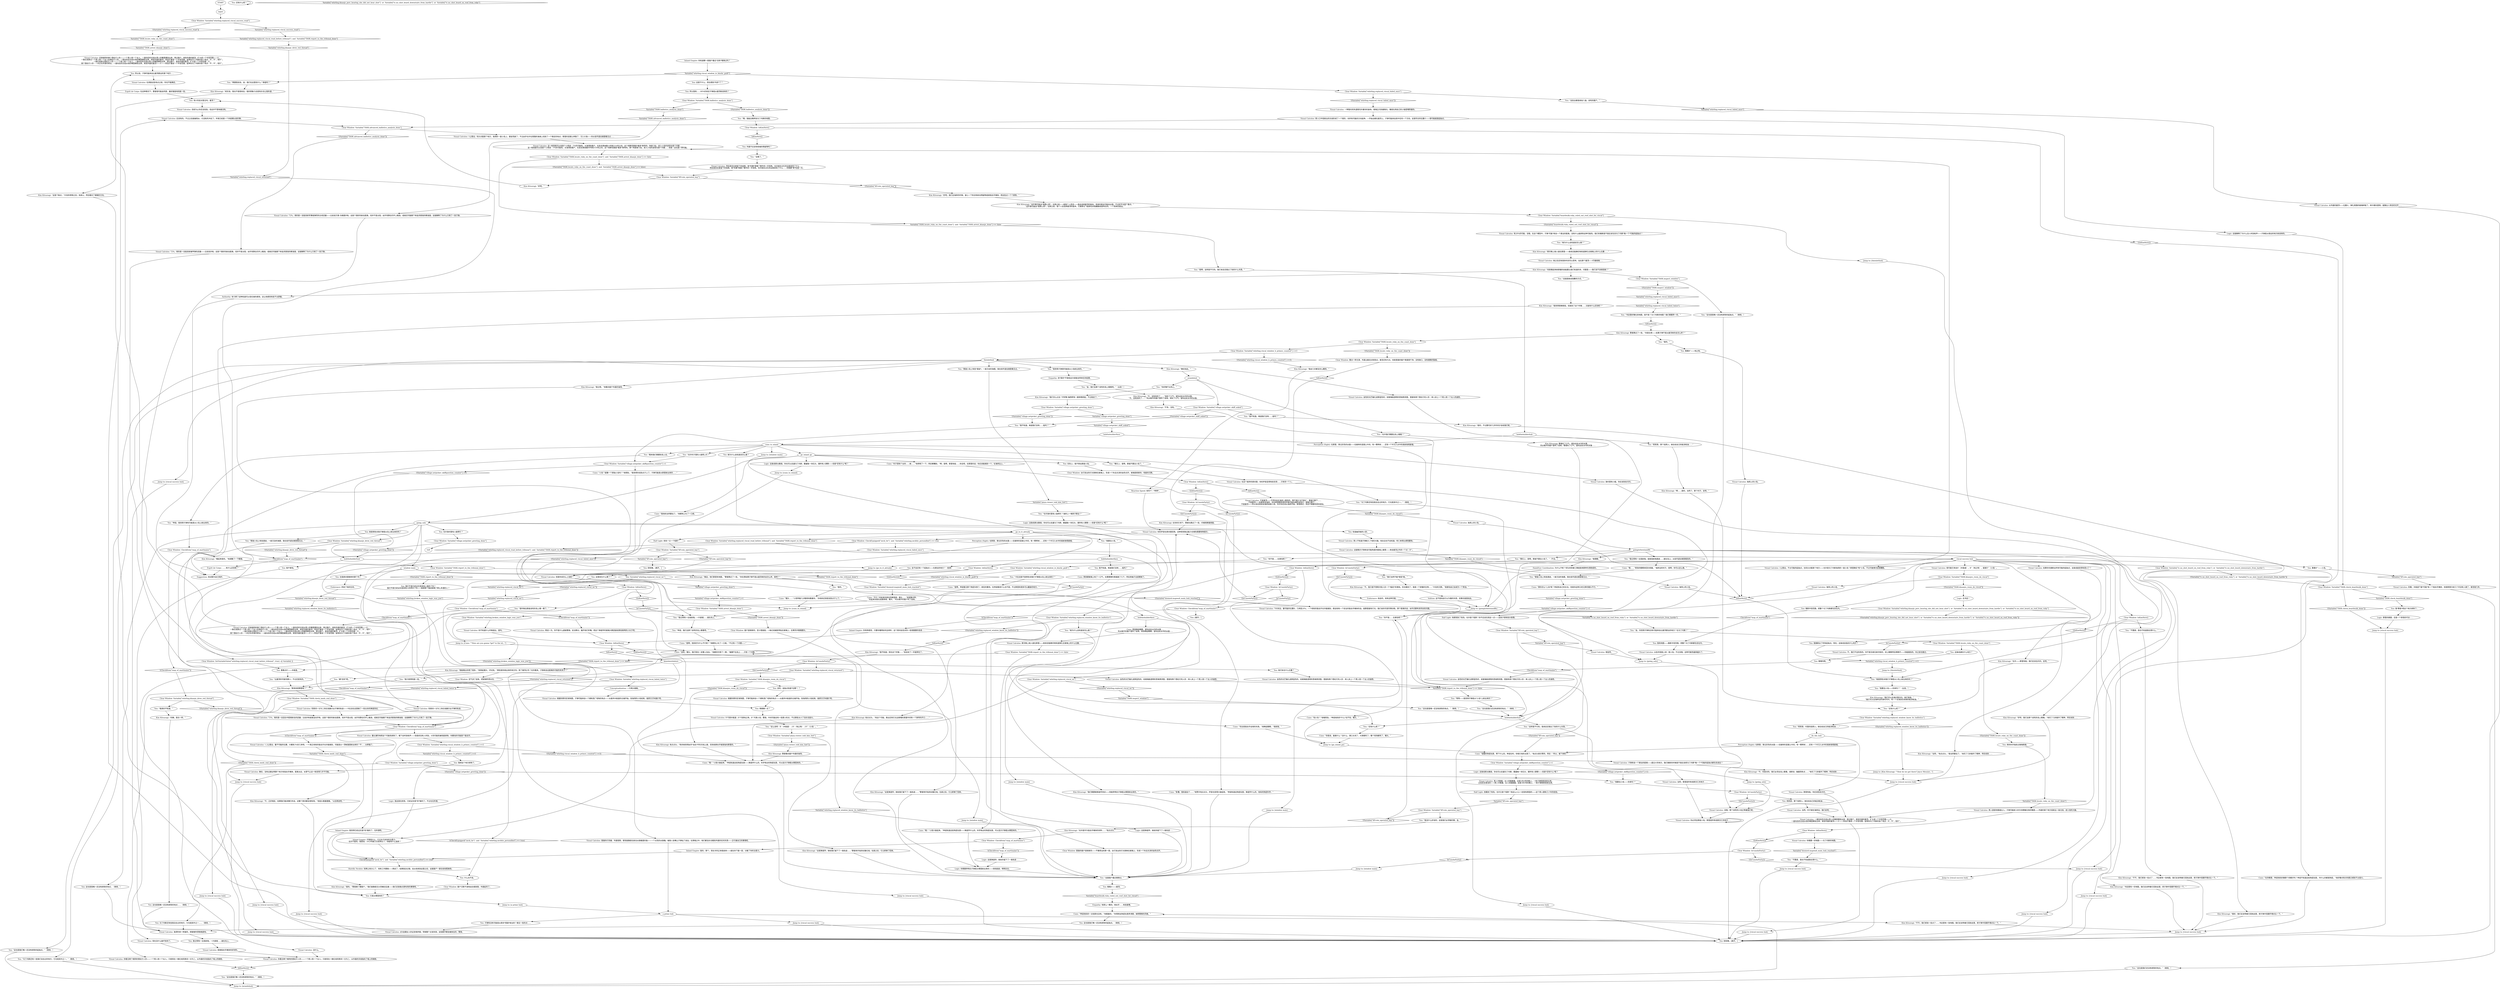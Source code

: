 # WHIRLING F3 / CLEAR WINDOW VISCAL DIFFICULT
# This window has been recently replaced. High perception to notice. This dialogue gets a viscal and becomes trivial once someone admits Assassination
# ==================================================
digraph G {
	  0 [label="START"];
	  1 [label="input"];
	  2 [label="Clear Window: IsCunoInParty()"];
	  3 [label="IsCunoInParty()", shape=diamond];
	  4 [label="!(IsCunoInParty())", shape=diamond];
	  5 [label="Cuno: “卧槽，我知道这个……”他赞许地点点头，声音也变得兴奋起来。“坤诺知道这狗屁玩意。弹道学什么的，他妈的狗屁科学。”"];
	  6 [label="Kim Kitsuragi: “的确。我也一样。”"];
	  7 [label="Visual Calculus: 海湾吹来一阵强风，把窗格吹得咯咯直响。"];
	  8 [label="Visual Calculus: 一种隐约的失望感充斥着你的身体。玻璃正闪烁着微光，像是在用自己的小秘密嘲笑着你。"];
	  9 [label="Kim Kitsuragi: “不。正好相反，如果我们能读懂它的话，这整个房间都会很有用。”他低头看着楼梯。“以后再说吧。”"];
	  10 [label="Clear Window: 窗户沉默不语地站在框架里。外面起风了。"];
	  11 [label="Visual Calculus: 72%。用的是一支能发射军事级弹药的古老武器——比如说贝莱-马格雷步枪。这是个很好的射击距离，但并不是太短。凶手背靠在栏杆上瞄准，或者还可能跪下来追求更高的精准度。这就解释了为什么只用了一发子弹。"];
	  12 [label="Kim Kitsuragi: 警督靠近了一些。“你是在想——如果子弹不是从屋顶来的会怎么样？”"];
	  13 [label="Visual Calculus: B’代表木板道；B''代表地之角，B'''代表小岛，警探。中间可能会有一些更小的点，不过那些太小了没办法放大。"];
	  14 [label="Jump to: [viscal success hub]"];
	  15 [label="You: “都*还好*吧。”"];
	  16 [label="Visual Calculus: 目前为止你还没找到。但这并不意味着没有。"];
	  17 [label="You: 我*算是*把这个地方排除了。"];
	  18 [label="You: “也许我们需要去岛上看看？”"];
	  19 [label="Jump to: [goingtotheislandffs]"];
	  20 [label="Visual Calculus: 是做狙击手掩体的好材料。"];
	  21 [label="bobthebuilderhub"];
	  22 [label="You: “我觉得子弹很可能是从小岛射出来的。”"];
	  23 [label="Visual Calculus: 她之后还有很多时间可以思考。站在那个屋顶——盯着玻璃……"];
	  24 [label="Clear Window: 像冰一样光滑。外面沾着泥点和雨点。甚至还有污点。但是里面的窗户表面很干净。没有缺口，没有细微的裂痕。"];
	  25 [label="Logic: 我这是在挖苦。已经证实是*你*做的了。不过也无所谓。"];
	  26 [label="Jump to: [window main]"];
	  27 [label="Kim Kitsuragi: “这是个缺点，”片刻的停顿之后，他承认，然后看向了楼梯的方向。"];
	  28 [label="You: 看看B'''——小岛。"];
	  29 [label="Visual Calculus: 这一枪简直可以说是个小奇迹：5%的可能性。从海湾到窗户，在圣吉莱纳路10号和33A号之间，这个视野范围是*极其*狭窄的。角度刁钻，进入小岛的途径也是个问题……\n这一枪简直可以说是个小奇迹：5%的可能性。从海湾到窗户，在圣吉莱纳路8B号和33A号之间，这个视野范围是*极其*狭窄的。那个角度很刁钻，进入小岛的途径也是个问题……但是！这也是一种可能。"];
	  30 [label="Visual Calculus: 子弹来自一个更远的距离——超过A'的地方。我们推断的时候是不是应该把马丁内斯*每一个*可能的起始点都包含进去？"];
	  31 [label="Kim Kitsuragi: “但是看起来她掌握的技能要比我们知道的多。问题是——我们该不该相信她？”"];
	  32 [label="You: “事实上，是啊。那就不要去小岛了。”（不去。）"];
	  33 [label="Kim Kitsuragi: “是的，不过要花好几天时间才会给我们呢。”"];
	  34 [label="Kim Kitsuragi: “我觉得很难相信。但是到了这个时候……又能有什么区别呢？”"];
	  35 [label="You: “我记得有一台高射炮。或者高射炮遗迹……就在岛上。从投币望远镜里看到的。”"];
	  36 [label="You: “是的。”"];
	  37 [label="bobthebuilderfixes"];
	  38 [label="You: 她是想告诉我子弹是从岛上射出来的吗？"];
	  39 [label="Jump to: [viscal success hub]"];
	  40 [label="Visual Calculus: 你看见两个相同的霓虹灯人形——一个男人和一个女人。只是现在一根红线将房间一分为二，从外面的天线指向了墙上的碗柜。"];
	  41 [label="Horrific Necktie: 别再让他分心了，他有工作要做——再说了，如果我没记错，自从他来到这里之后，这面窗户一直在给他惹麻烦。"];
	  42 [label="Kim Kitsuragi: “老实说，我也不是很肯定。我的想象力总是有办法让我失望。”"];
	  43 [label="You: “是的。”"];
	  44 [label="Jump to: [viscal success hub]"];
	  45 [label="You: 再精确一点？"];
	  46 [label="Visual Calculus: 确实。没有证据证明那个地方有狙击手掩体。距离太远，水蒸气让这一枪变得几乎不可能。"];
	  47 [label="Clear Window: Variable[\"whirling.viscal_window_b_primes_counted\"] >=3"];
	  48 [label="Variable[\"whirling.viscal_window_b_primes_counted\"] >=3", shape=diamond];
	  49 [label="!(Variable[\"whirling.viscal_window_b_primes_counted\"] >=3)", shape=diamond];
	  50 [label="You: “你好像不太热心。”"];
	  51 [label="Kim Kitsuragi: 警督叹了口气，望向远处冰冷的水面……\n风从敞开的窗户里吹了进来。警督叹了口气，望向远处冰冷的水面……"];
	  52 [label="You: “这就是她说抱歉的方式。”"];
	  53 [label="You: 我推断出了所有起始点。现在，这条线会指向什么地方？"];
	  54 [label="Jump to: [cuno_to_island]"];
	  55 [label="You: “事实上，是啊。那就不要去小岛了。”"];
	  56 [label="Cuno: “怕小岛？”他嗤笑到。“坤诺他妈的*什么*也不怕，猪头。”"];
	  57 [label="Clear Window: IsCunoInParty()"];
	  58 [label="IsCunoInParty()", shape=diamond];
	  59 [label="!(IsCunoInParty())", shape=diamond];
	  60 [label="Visual Calculus: 海湾上的小岛。"];
	  61 [label="Clear Window: CheckItem(\"map_of_martinaise\")"];
	  62 [label="CheckItem(\"map_of_martinaise\")", shape=diamond];
	  63 [label="!(CheckItem(\"map_of_martinaise\"))", shape=diamond];
	  64 [label="Visual Calculus: 金色的光芒融化进那蓝色的、如玻璃般透明的思维黑洞里。里面有两个霓虹灯的人形：单人床上一个男人和一个女人的身影。"];
	  65 [label="You: 这是干什么，现在感到*内疚*了？"];
	  66 [label="You: 子弹有没有可能是从房间*里面*射出的？更近一些的点……"];
	  67 [label="Visual Calculus: 点X会跟女人的证言相矛盾，导致整个主张失效。这些数字都会被抹去的，警探。"];
	  68 [label="Clear Window: IsKimHere()"];
	  69 [label="IsKimHere()", shape=diamond];
	  70 [label="!(IsKimHere())", shape=diamond];
	  71 [label="You: “我只是想彻底一些。”"];
	  72 [label="Kim Kitsuragi: “这件事可能会*很费心思*。在那之前——就我个人而言——我会选择屋顶的版本。简单的假设可能会出错，不过好歹也是个基点。”\n“这件事可能会*很费心思*。在那之前，我个人会选择屋顶的版本。它跟穿过飞旋旅社的隐藏路线是吻合的。一个简单的假设。”"];
	  73 [label="Clear Window: 窗户是崭新的，至少里面是。一条红线被胶带贴在玻璃上，在寒风中微微颤抖。"];
	  74 [label="Visual Calculus: 将房间一分为二的红线展示出子弹的轨迹。"];
	  75 [label="Clear Window: Variable[\"TASK.check_boardwalk_done\"]"];
	  76 [label="Variable[\"TASK.check_boardwalk_done\"]", shape=diamond];
	  77 [label="!(Variable[\"TASK.check_boardwalk_done\"])", shape=diamond];
	  78 [label="Jump to: [viscal success hub]"];
	  79 [label="Kim Kitsuragi: “那天晚上她人就在那里——她肯定能确切地知道弹孔在玻璃上的什么位置……”"];
	  80 [label="Kim Kitsuragi: 警督看向窗户外面的海湾。"];
	  81 [label="Clear Window: Variable[\"village.netpicker_greeting_done\"]"];
	  82 [label="Variable[\"village.netpicker_greeting_done\"]", shape=diamond];
	  83 [label="!(Variable[\"village.netpicker_greeting_done\"])", shape=diamond];
	  84 [label="Kim Kitsuragi: “啊……是的，当然了。那个村子。走吧。”"];
	  85 [label="Clear Window: IsCunoInParty()"];
	  86 [label="IsCunoInParty()", shape=diamond];
	  87 [label="!(IsCunoInParty())", shape=diamond];
	  88 [label="Kim Kitsuragi: “不不。我们抓到一些点了……书店里有一张地图。我们应该带着它回到这里，把子弹半径跟环境对比一下。”"];
	  89 [label="Clear Window: Variable[\"XP.coin_operated_bay\"]"];
	  90 [label="Variable[\"XP.coin_operated_bay\"]", shape=diamond];
	  91 [label="!(Variable[\"XP.coin_operated_bay\"])", shape=diamond];
	  92 [label="Cuno: “你是说，能做什么？没什么。港口关闭了，大家都死了。整个现场都死了，猪头。”"];
	  93 [label="Cuno: “是啊，他妈的为什么不行呢？”他朝地上吐了一口痰。“不过有一个问题——”"];
	  94 [label="Jump to: [going_solo]"];
	  95 [label="You: “我要去小岛。”"];
	  96 [label="Clear Window: Variable[\"XP.coin_operated_bay\"]"];
	  97 [label="Variable[\"XP.coin_operated_bay\"]", shape=diamond];
	  98 [label="!(Variable[\"XP.coin_operated_bay\"])", shape=diamond];
	  99 [label="Clear Window: IsKimHere()"];
	  100 [label="IsKimHere()", shape=diamond];
	  101 [label="!(IsKimHere())", shape=diamond];
	  102 [label="Visual Calculus: 海湾上的小岛。"];
	  103 [label="Volition: 这不是他会引以为傲的东西，但事实就是如此。"];
	  104 [label="kimisherefailure"];
	  105 [label="Clear Window: IsKimHere()"];
	  106 [label="IsKimHere()", shape=diamond];
	  107 [label="!(IsKimHere())", shape=diamond];
	  108 [label="Clear Window: Variable[\"whirling.replaced_viscal_success_read\"]"];
	  109 [label="Variable[\"whirling.replaced_viscal_success_read\"]", shape=diamond];
	  110 [label="!(Variable[\"whirling.replaced_viscal_success_read\"])", shape=diamond];
	  111 [label="You: 推断半径范围，把整个马丁内斯都包含在内。"];
	  112 [label="Visual Calculus: 男人不知道子弹射入了他的大脑。他永远也不会知道。死亡来得比感悟要快。"];
	  113 [label="Visual Calculus: 72%。用的是一支能发射被甲弹的武器——比如说步枪。这是个很好的射击距离，但并不是太短。凶手背靠在栏杆上瞄准，或者还可能跪下来追求更高的精准度。这就解释了为什么只用了一发子弹。"];
	  114 [label="Clear Window: Variable[\"TASK.ballistics_analysis_done\"]"];
	  115 [label="Variable[\"TASK.ballistics_analysis_done\"]", shape=diamond];
	  116 [label="!(Variable[\"TASK.ballistics_analysis_done\"])", shape=diamond];
	  117 [label="a prime hub"];
	  118 [label="You: “这也是我们唯一还没有排除的起始点。”（继续。）"];
	  119 [label="Clear Window: Variable[\"TASK.locate_ruby_on_the_coast_done\"]  and  Variable[\"TASK.arrest_klaasje_done\"] == false"];
	  120 [label="Variable[\"TASK.locate_ruby_on_the_coast_done\"]  and  Variable[\"TASK.arrest_klaasje_done\"] == false", shape=diamond];
	  121 [label="!(Variable[\"TASK.locate_ruby_on_the_coast_done\"]  and  Variable[\"TASK.arrest_klaasje_done\"] == false)", shape=diamond];
	  122 [label="You: “马丁内斯还有一些我们没去过的地方，它也是其中之一。”（继续。）"];
	  123 [label="Jump to: [go_island_go]"];
	  124 [label="Visual Calculus: 现在没什么能吓到你了。"];
	  125 [label="Visual Calculus: 当然。村子就在海岸边。我们走吧。"];
	  126 [label="Clear Window: Variable[\"TASK.report_to_the_tribunal_done\"]"];
	  127 [label="Variable[\"TASK.report_to_the_tribunal_done\"]", shape=diamond];
	  128 [label="!(Variable[\"TASK.report_to_the_tribunal_done\"])", shape=diamond];
	  129 [label="Esprit de Corps: 在这种情况下，警督很可能会同意，最好搜查地彻底一些。"];
	  130 [label="You: 看看四周。"];
	  131 [label="You: “坤诺。我觉得子弹有可能是从小岛上射出来的。”"];
	  132 [label="Inland Empire: 你知道哪一扇窗户最近*没有*替换过吗？"];
	  133 [label="You: 我们不是已经证实是其他人做的了吗？\n我们不是已经证实是其他人的责任了吗——就是那个强迫我喝了那么多酒的人？"];
	  134 [label="Clear Window: Variable[\"whirling.replaced_viscal_failed_once\"]"];
	  135 [label="Variable[\"whirling.replaced_viscal_failed_once\"]", shape=diamond];
	  136 [label="!(Variable[\"whirling.replaced_viscal_failed_once\"])", shape=diamond];
	  137 [label="You: “这些全都是胡说八道。该死的窗户。”"];
	  138 [label="Kim Kitsuragi: “我能看出你想了很多，”他扬起眉头，评论到。“那些是你挑出来的地方吗，除了屋顶之外？在你看来，子弹来自远距离的可能性有多少？”"];
	  139 [label="Clear Window: Variable[\"plaza.viewer_told_kim_fort\"]"];
	  140 [label="Variable[\"plaza.viewer_told_kim_fort\"]", shape=diamond];
	  141 [label="!(Variable[\"plaza.viewer_told_kim_fort\"])", shape=diamond];
	  142 [label="Kim Kitsuragi: “这是弹道学。她给我们留下了一条轨迹……”警督用手指测试着红线。拉紧之后，它立即弹了回来。"];
	  143 [label="Kim Kitsuragi: “我不知道。现在这个时候……”他话说了一半就停住了。"];
	  144 [label="Kim Kitsuragi: “不。我只是不想再次陷入另一个*尴尬*的境地。你也看到了，我是一个骄傲的生物……”片刻的沉默。“我害怕自己会成为一个笑话。”"];
	  145 [label="Clear Window: Variable[\"whirling.viscal_window_ie_blackc_guilt\"]"];
	  146 [label="Variable[\"whirling.viscal_window_ie_blackc_guilt\"]", shape=diamond];
	  147 [label="!(Variable[\"whirling.viscal_window_ie_blackc_guilt\"])", shape=diamond];
	  148 [label="You: “卡拉洁是不是想告诉我们子弹是从岛上射出来的？”"];
	  149 [label="You: 她为什么会知道该怎么做？"];
	  150 [label="You: 这也是我唯一还没有排除的地点。（继续。）"];
	  151 [label="Jump to: [viscal success hub]"];
	  152 [label="You: 所以说，子弹可能来自比屋顶更远的某个地方……"];
	  153 [label="Visual Calculus: 很可能它来自B’（木板道），B''（地之角），或者B'''（小岛）。"];
	  154 [label="Visual Calculus: 在调查这些地点之前，你也不能确定。"];
	  155 [label="Clear Window: Variable[\"TASK.klaasjes_room_do_viscal\"]"];
	  156 [label="Variable[\"TASK.klaasjes_room_do_viscal\"]", shape=diamond];
	  157 [label="!(Variable[\"TASK.klaasjes_room_do_viscal\"])", shape=diamond];
	  158 [label="Visual Calculus: 海湾上的小岛。"];
	  159 [label="Logic: 在书店！"];
	  160 [label="Clear Window: CheckEquipped(\"neck_tie\")  and  Variable[\"whirling.necktie_personified\"] == true"];
	  161 [label="CheckEquipped(\"neck_tie\")  and  Variable[\"whirling.necktie_personified\"] == true", shape=diamond];
	  162 [label="!(CheckEquipped(\"neck_tie\")  and  Variable[\"whirling.necktie_personified\"] == true)", shape=diamond];
	  163 [label="Clear Window: Variable[\"whirling.replaced_viscal_failed_once\"]"];
	  164 [label="Variable[\"whirling.replaced_viscal_failed_once\"]", shape=diamond];
	  165 [label="!(Variable[\"whirling.replaced_viscal_failed_once\"])", shape=diamond];
	  166 [label="viscal success hub"];
	  167 [label="You: 眨眨眼。[离开。]"];
	  168 [label="Jump to: [viscal success hub]"];
	  169 [label="Visual Calculus: 这就暗示子弹来自可能角度的极端上象限——来自屋顶之外的一个点：B'''。"];
	  170 [label="Jump to: [theislethub]"];
	  171 [label="Suggestion: 他试图为自己辩护。"];
	  172 [label="goingtotheislandffs"];
	  173 [label="You: “你不是……在害怕吧？”"];
	  174 [label="You: 实际上，我不想去那座小岛。"];
	  175 [label="Half Light: 危险？又一个陷阱？"];
	  176 [label="Visual Calculus: 男人半跪着，女人仰面躺着。这是3月4号的晚上，一枚子弹刚刚发射出来。\n正如目击者说的——男人半跪着，女人仰面躺着。这是3月4号的晚上，一枚子弹刚刚发射出来。"];
	  177 [label="Visual Calculus: 金色的光芒融化进那蓝色的、如玻璃般透明的思维黑洞里。里面有两个霓虹灯的人形：单人床上一个男人和一个女人的身影。"];
	  178 [label="Clear Window: Variable[\"whirling.klaasje_drew_red_thread\"]"];
	  179 [label="Variable[\"whirling.klaasje_drew_red_thread\"]", shape=diamond];
	  180 [label="!(Variable[\"whirling.klaasje_drew_red_thread\"])", shape=diamond];
	  181 [label="You: “我真的不知道。”"];
	  182 [label="Authority: 他习惯了这种知道可以信任谁的感觉。这让他感觉有些不太舒服。"];
	  183 [label="You: 这也是我唯一还没有排除的地点……（继续。）"];
	  184 [label="You: 检查幽灵般的人影。"];
	  185 [label="Kim Kitsuragi: “书店里有一份地图。我们应该带着它回到这里，把子弹半径跟环境对比一下。”"];
	  186 [label="You: 看看B''——地之角。"];
	  187 [label="Jump to: [viscal success hub]"];
	  188 [label="You: 有A'的反对意见吗，屋顶？"];
	  189 [label="Jump to: [viscal success hub]"];
	  190 [label="You: 我把这个地方排除了。"];
	  191 [label="Jump to: [viscal success hub]"];
	  192 [label="You: “还有什么呢？”"];
	  193 [label="You: “你不是……在害怕吧？”"];
	  194 [label="Kim Kitsuragi: “我理解。”"];
	  195 [label="Kim Kitsuragi: “也许是作为狙击手掩体的材料……”他点点头。"];
	  196 [label="Cuno: “哦……”男孩的眼睛来回扫视着。“海岸边的村子。是啊，你可以这么做。”"];
	  197 [label="do_the_hub"];
	  198 [label="Clear Window: Variable[\"village.netpicker_skiffquestion_counter\"] >1"];
	  199 [label="Variable[\"village.netpicker_skiffquestion_counter\"] >1", shape=diamond];
	  200 [label="!(Variable[\"village.netpicker_skiffquestion_counter\"] >1)", shape=diamond];
	  201 [label="Logic: 这条线索太脆弱。你也可以走遍马丁内斯，翻遍每一块石头，跟所有人聊聊——但是*还有什么*呢？"];
	  202 [label="You: 我记得有一台高射炮。一片废墟……就在岛上。"];
	  203 [label="Clear Window: Variable[\"whirling.replaced_viscal_read_before_tribunal\"]  and  Variable[\"TASK.report_to_the_tribunal_done\"]"];
	  204 [label="Variable[\"whirling.replaced_viscal_read_before_tribunal\"]  and  Variable[\"TASK.report_to_the_tribunal_done\"]", shape=diamond];
	  205 [label="!(Variable[\"whirling.replaced_viscal_read_before_tribunal\"]  and  Variable[\"TASK.report_to_the_tribunal_done\"])", shape=diamond];
	  206 [label="Kim Kitsuragi: “我们需要做弹道学测试——彻底弄明白子弹是从哪里射出来的。”"];
	  207 [label="Visual Calculus: 不是屋顶——不然你会在海岸上看到的，既不是B’也不是B''，那就只剩下……\n不是屋顶——如果来自海岸，你在那里瞎转悠的时候可能会偶然发现它。那就只剩下……\n不是屋顶——所以肯定是来自海岸或者小岛。也许你应该从海岸开始。那里更近，而且不需要你拼命游泳。"];
	  208 [label="Visual Calculus: 根据你那份区域地图，子弹可能来自一个拥有宽广视角的地点——从废弃木板道的北端开始，到海湾的小岛结束。就把它们叫做B’吧。"];
	  209 [label="Visual Calculus: 从技术层面上讲，是小岛。不过没错。这种可能性越来越大了。"];
	  210 [label="You: “这也是我们还没有排除的地点。”（继续。）"];
	  211 [label="Jump to: [window main]"];
	  212 [label="You: 什么也不说。"];
	  213 [label="You: 他们处在什么位置？"];
	  214 [label="Visual Calculus: 根据你那份区域地图，子弹可能来自一个拥有宽广视角的地点——从废弃木板道的北端开始，到海湾的小岛结束。就把它们叫做B’吧。"];
	  215 [label="You: 我有地图——推断半径范围，把整个马丁内斯都包含在内。"];
	  216 [label="Clear Window: Variable[\"tc.no_shot_heard_on_roof_from_ruby\"]  or  Variable[\"tc.no_shot_heard_downstairs_from_hardie\"]"];
	  217 [label="Variable[\"tc.no_shot_heard_on_roof_from_ruby\"]  or  Variable[\"tc.no_shot_heard_downstairs_from_hardie\"]", shape=diamond];
	  218 [label="!(Variable[\"tc.no_shot_heard_on_roof_from_ruby\"]  or  Variable[\"tc.no_shot_heard_downstairs_from_hardie\"])", shape=diamond];
	  219 [label="Jump to: [viscal success hub]"];
	  220 [label="Clear Window: Variable[\"XP.coin_operated_bay\"]"];
	  221 [label="Variable[\"XP.coin_operated_bay\"]", shape=diamond];
	  222 [label="!(Variable[\"XP.coin_operated_bay\"])", shape=diamond];
	  223 [label="Kim Kitsuragi: “好吧。”"];
	  224 [label="Visual Calculus: 然后是目击者留下的线索。她*的确*掌握了事件的一手视角。也许她在记忆的边缘发现了什么……\n然后是目击者留下的线索。她*的确*掌握了事件的一手视角。也许她在记忆的边缘发现了什么……你需要*再*检查一次。"];
	  225 [label="You: “是啊，这样是不行的。我们肯定还错过了别的什么东西。”"];
	  226 [label="Clear Window: Variable[\"village.netpicker_skiff_asked\"]"];
	  227 [label="Variable[\"village.netpicker_skiff_asked\"]", shape=diamond];
	  228 [label="!(Variable[\"village.netpicker_skiff_asked\"])", shape=diamond];
	  229 [label="You: “我不知道。难道我们没有……船吗？”"];
	  230 [label="Perception (Sight): 在那里，穿过灰色的水面——在破碎的混凝土中间，有一颗桦树……还有一个半沉入水中的高射炮塔废墟。"];
	  231 [label="Clear Window: Variable[\"XP.coin_operated_bay\"]"];
	  232 [label="Variable[\"XP.coin_operated_bay\"]", shape=diamond];
	  233 [label="!(Variable[\"XP.coin_operated_bay\"])", shape=diamond];
	  234 [label="You: “我没什么好说的。这是我们必须做的事，金。”"];
	  235 [label="Kim Kitsuragi: “很好。我们应该带着它回到这里，把子弹半径跟环境对比一下。”"];
	  236 [label="Cuno: “猪头……”小孩带着几分敬佩地看着你。“你他妈还真是说到点子上了。”"];
	  237 [label="Cuno: “是啊，坤诺看见那个狗屁东西了。疯狂的要命。在坤诺看来什么也不是，不过那里有很多可以藏身的地方。”"];
	  238 [label="Cuno: “那你怎么*上岛*呢？坤诺有自己的办法，但是你这种又老又胖的猪头不行。”"];
	  239 [label="Cuno: “该死，猪头。我们现在一定要上岛去。”他朝空中挥了一拳。“崔娜不去岛上……只有一个问题。”"];
	  240 [label="Visual Calculus: 在这个废弃的房间里，你的声音显得有些空洞……只有你一个人。"];
	  241 [label="Jump to: [viscal success hub]"];
	  242 [label="Visual Calculus: 一道向后的光线从男人的嘴里爆发出来：穿过窗户，来到外面的屋顶，扩大成一个半径范围——A'。\n一道向后的光线从他的嘴里爆发出来，来到外面的屋顶——A'——然后扩散成一个半径范围，延伸向马丁内斯的各个地点：B'，B''，和B'''。"];
	  243 [label="Logic: 你需要弄明白子弹是从哪里射出来的——彻彻底底，明明白白。"];
	  244 [label="Kim Kitsuragi: 在你的引领下，警督也靠近了一些，仔细观察着表面。"];
	  245 [label="Clear Window: Variable[\"whirling.replaced_viscal_wc\"]"];
	  246 [label="Variable[\"whirling.replaced_viscal_wc\"]", shape=diamond];
	  247 [label="!(Variable[\"whirling.replaced_viscal_wc\"])", shape=diamond];
	  248 [label="Inland Empire: 不管是什么，它正在干扰你的注意力。\n也许不是的。我是说，24小时窗口已经停业了。你能有什么选择？"];
	  249 [label="You: 所以我有……80%的肯定子弹是从屋顶射进来的？"];
	  250 [label="Clear Window: Variable[\"TASK.advanced_ballistics_analysis_done\"]"];
	  251 [label="Variable[\"TASK.advanced_ballistics_analysis_done\"]", shape=diamond];
	  252 [label="!(Variable[\"TASK.advanced_ballistics_analysis_done\"])", shape=diamond];
	  253 [label="Visual Calculus: 1公里远。码头对面某个地方，海湾的一座小岛上。堡垒荒废了，不过凶手也许在周围的海滩上找到了一个稳定的地点，那里的混凝土碎裂了，沉入大海——你从投币望远镜里看见过……"];
	  254 [label="Visual Calculus: 的确，木板道下面*可能*有一个狙击手掩体，但是那里已经几个月没有人烟了，甚至是几年。"];
	  255 [label="Logic: 那里的碉堡，还是一个奇怪的巧合……"];
	  256 [label="You: “这也是我们还没有排除的地点。”（继续。）"];
	  257 [label="Kim Kitsuragi: “确实如此。”"];
	  258 [label="Jump to: [arandohub]"];
	  259 [label="You: “金，我们去那个该死的岛上看看吧。”（出发！）"];
	  260 [label="Kim Kitsuragi: “好吧，我们去那个该死的岛上看看。”他花了几秒振作了精神，然后说到……"];
	  261 [label="Kim Kitsuragi: “不。没有别的了……”他叹了口气，望向远处冰冷的水面。\n“不。没有别的了……”风从敞开的窗户里吹了进来。他叹了口气，望向远处冰冷的水面。"];
	  262 [label="bobthebuilderhub"];
	  263 [label="You: “我不知道。难道我们没有……船吗？”"];
	  264 [label="You: “还有什么呢？”"];
	  265 [label="Logic: 这条线索太脆弱。你也可以走遍马丁内斯，翻遍每一块石头，跟所有人聊聊——但是*还有什么*呢？"];
	  266 [label="Visual Calculus: 那天晚上她人就在那里——她肯定能确切地知道弹孔在玻璃上的什么位置。"];
	  267 [label="go_to_it_already"];
	  268 [label="Visual Calculus: 但是你该怎么上岛呢？"];
	  269 [label="Visual Calculus: 你必须去那座小岛。那里是所有线索交汇的地方……"];
	  270 [label="Clear Window: 台灯发出的灯光倒映在玻璃上，形成一个失去光泽的金色光环。玻璃是崭新的，彻底的沉默。"];
	  271 [label="Visual Calculus: 还是相同的两个霓虹灯人形——一个男人和一个女人。一道向后的光线从男人的嘴里爆发出来，穿过窗户，来到外面的屋顶，扩大成一个半径范围——A'。\n一条红线穿过一个男人和一个女人的霓虹灯人形。一道向后的光线从他的嘴里爆发出来，来到外面的屋顶，然后扩散成一个半径范围，延伸向马丁内斯的各个地点：B'，B''，和B'''。\n一条红线穿过霓虹灯人形——一个男人和一个女人。一道向后的光线从男人的嘴里爆发出来：穿过窗户，来到外面的屋顶，扩大成一个半径范围：A'。\n两个霓虹灯人形：一对正在欢爱的男女。一道向后的光线从他的嘴里爆发出来，来到外面的屋顶——A'——然后扩散成一个半径范围，延伸向马丁内斯的各个地点：B'，B''，和B'''。"];
	  272 [label="Esprit de Corps: ……有什么区别呢？”"];
	  273 [label="Clear Window: IsCunoInParty()"];
	  274 [label="IsCunoInParty()", shape=diamond];
	  275 [label="!(IsCunoInParty())", shape=diamond];
	  276 [label="Clear Window: Variable[\"whirling.replaced_viscal_returned\"]"];
	  277 [label="Variable[\"whirling.replaced_viscal_returned\"]", shape=diamond];
	  278 [label="!(Variable[\"whirling.replaced_viscal_returned\"])", shape=diamond];
	  279 [label="Visual Calculus: 金色的光芒融化进那蓝色的、如玻璃般透明的思维黑洞里。里面有两个霓虹灯的人形：单人床上一个男人和一个女人的身影。"];
	  280 [label="Visual Calculus: 还是相同的两个霓虹灯人形——一个男人和一个女人。一道向后的光线从男人的嘴里爆发出来，穿过窗户，来到外面的屋顶，扩大成一个半径范围——A'。\n一条红线穿过一个男人和一个女人的霓虹灯人形。一道向后的光线从他的嘴里爆发出来，来到外面的屋顶，然后扩散成一个半径范围，延伸向马丁内斯的各个地点：B'，B''，和B'''。\n一条红线穿过霓虹灯人形——一个男人和一个女人。一道向后的光线从男人的嘴里爆发出来，穿过窗户，来到外面的屋顶，扩大成一个半径范围：A'。\n两个霓虹灯人形：一对正在欢爱的男女。一道向后的光线从他的嘴里爆发出来，来到外面的屋顶——A'——然后扩散成一个半径范围，延伸向马丁内斯的各个地点：B'，B''，和B'''。"];
	  281 [label="Inland Empire: 你有种感觉，只要你懂得如何去倾听，这个房间会告诉你一些很重要的信息……"];
	  282 [label="Visual Calculus: 男人口中投射出的光线形成了一个扇形，向所有可能的方向延伸，一开始全都在屋顶上。子弹可能来自其中任何一个方向。这是符合的位置A’——很可能就是起始点。"];
	  283 [label="Visual Calculus: 有28%的可能，没错。在这个模型中，子弹*可能*来自一个更远的距离。没有什么能排除这种可能性。我们的推断是不是应该包含马丁内斯*每一个*可能的起始点？"];
	  284 [label="Visual Calculus: 里面的灯亮着。外面很黑。感觉就像是在射击水族箱里的鱼——一个点亮的水族箱。被害人张嘴让子弹钻了进去。在黑暗之中，他们都没办法看到外面的任何东西——正忙着自己的事情呢。"];
	  285 [label="Clear Window: CheckItem(\"map_of_martinaise\")"];
	  286 [label="CheckItem(\"map_of_martinaise\")", shape=diamond];
	  287 [label="!(CheckItem(\"map_of_martinaise\"))", shape=diamond];
	  288 [label="Visual Calculus: 露比激烈地把这个可能性排除了。楼下会听到枪声——但是却没有人听到。A'的可能性被彻底排除。你要找的可能是个狙击手。"];
	  289 [label="Empathy: 有那么一瞬间，他似乎……有些疲倦。"];
	  290 [label="arandohub"];
	  291 [label="Cuno: “坤诺他妈的一点线索也没有。”他看着你。“你得把这狗屁玩意弄清楚。按照警察的风格。”"];
	  292 [label="Cuno: “完全是狙击手会用的东西。”他眯起眼睛。“高射炮。”"];
	  293 [label="You: “坤诺，我们去那个该死的岛上看看吧。”"];
	  294 [label="Cuno: “我他妈当然要去了。”他朝地上吐了一口痰。"];
	  295 [label="Clear Window: IsCunoInParty()"];
	  296 [label="IsCunoInParty()", shape=diamond];
	  297 [label="!(IsCunoInParty())", shape=diamond];
	  298 [label="You: 莉莉恩，那个拾网人。她在给自己的船涂柏油……"];
	  299 [label="You: 我不知道。难道我们没有……船吗？"];
	  300 [label="Jump to: [go_to_it_already]"];
	  301 [label="Visual Calculus: 你看见两个相同的霓虹灯人形——一个男人和一个女人。只是现在一根红线将房间一分为二，从外面的天线指向了墙上的碗柜。"];
	  302 [label="Logic: 这是弹道学。她给你留下了一条轨迹……"];
	  303 [label="Clear Window: Variable[\"TASK.klaasjes_room_do_viscal\"]"];
	  304 [label="Variable[\"TASK.klaasjes_room_do_viscal\"]", shape=diamond];
	  305 [label="!(Variable[\"TASK.klaasjes_room_do_viscal\"])", shape=diamond];
	  306 [label="You: 该死，起始点到底*在哪*！？"];
	  307 [label="Kim Kitsuragi: 他点点头。“有这个可能。商业区和它北边倒塌的房屋中间有一个狭窄的开口……”"];
	  308 [label="Empathy: 他*真的*不相信这次调查会带来任何结果。"];
	  309 [label="Reaction Speed: 他写下：*坤神*。"];
	  310 [label="Clear Window: 里面的窗户是崭新的——不像旁边的那一扇。台灯发出的灯光倒映在玻璃上，形成一个失去光泽的金色光环。"];
	  311 [label="You: 用你的手指抚过玻璃表面。"];
	  312 [label="You: 在我房间里砸碎的那个吗？"];
	  313 [label="You: “再跟我说说，金，我们在这里找什么？弹道吗？”"];
	  314 [label="Kim Kitsuragi: “是的。”警督摸了摸窗户。“我们就像是无头苍蝇在乱撞——我们还是做点更有用的事情吧。”"];
	  315 [label="Visual Calculus: 从外面的屋顶——位置A'。弹孔周围的玻璃碎裂了。碎片朝向里侧，就像女人背后的光环……"];
	  316 [label="Jump to: [a prime hub]"];
	  317 [label="Visual Calculus: 应该有的。不过之后就被雨水，烂泥和风冲走了。毕竟已经是一个多星期以前的事。"];
	  318 [label="You: “没事了。”"];
	  319 [label="Clear Window: Variable[\"TASK.check_lands_end_done\"]"];
	  320 [label="Variable[\"TASK.check_lands_end_done\"]", shape=diamond];
	  321 [label="!(Variable[\"TASK.check_lands_end_done\"])", shape=diamond];
	  322 [label="Visual Calculus: 将房间一分为二的红线展示出子弹的轨迹——卡拉洁在这里做了一些业余的弹道测试。"];
	  323 [label="Jump to: [Kim Kitsuragi: \"\"How do we get there? Joyce Messier...\"]"];
	  324 [label="Kim Kitsuragi: “不多，没有。”"];
	  325 [label="Clear Window: Variable[\"whirling.replaced_window_know_its_ballistics\"]"];
	  326 [label="Variable[\"whirling.replaced_window_know_its_ballistics\"]", shape=diamond];
	  327 [label="!(Variable[\"whirling.replaced_window_know_its_ballistics\"])", shape=diamond];
	  328 [label="You: “莉莉恩，村里的拾网人。她在给自己的船涂柏油……”"];
	  329 [label="Cuno: 男孩眯起眼睛，望向远处冰冷的水面……\n风从敞开的窗户里吹了进来。男孩眯起眼睛，望向远处冰冷的水面……"];
	  330 [label="Clear Window: Variable[\"village.netpicker_greeting_done\"]"];
	  331 [label="Variable[\"village.netpicker_greeting_done\"]", shape=diamond];
	  332 [label="!(Variable[\"village.netpicker_greeting_done\"])", shape=diamond];
	  333 [label="You: 马丁内斯还有些我没去过的地方，它也是其中之一……（继续。）"];
	  334 [label="You: 也许渔村里有人能帮忙？"];
	  335 [label="You: 我不害怕。"];
	  336 [label="Perception (Sight): 在那里，穿过灰色的水面——在破碎的混凝土中间，有一颗桦树……还有一个半沉入水中的高射炮塔废墟。"];
	  337 [label="You: 眨眨眼。[离开。]"];
	  338 [label="Clear Window: IsKimHere()"];
	  339 [label="IsKimHere()", shape=diamond];
	  340 [label="!(IsKimHere())", shape=diamond];
	  341 [label="Jump to: [window main]"];
	  342 [label="You: 它是从哪里来的？"];
	  343 [label="Visual Calculus: 72%。用的是一支适合中距离射击的武器，比如步枪或者运动手枪。这是个很好的射击距离，但并不是太短。凶手背靠在栏杆上瞄准，或者还可能跪下来追求更高的精准度。这就解释了为什么只用了一发子弹。"];
	  344 [label="You: “喂，我能去哪弄到马丁内斯的地图。"];
	  345 [label="Visual Calculus: 700米远。最可能的位置B，几率是20%。一个老练的狙击手也许能做到，假设他有一个安全的狙击手掩体的话。就算里面有灯光，我们说的可是军事训练。那个距离的话，凶手还要考虑风向的问题。"];
	  346 [label="You: “比屋顶的可能性要小，不过还是有的。”"];
	  347 [label="Clear Window: 空气流了进来，把玻璃吹得冰凉。"];
	  348 [label="Visual Calculus: 男人直直地看着女人。子弹可能射入的方向聚集在他的嘴里——外面的某个地方投射出一条光线，进入他的大脑。"];
	  349 [label="Half Light: 他看到了危险。也许又是个陷阱？他这么小心一定是有原因的——这个男人拥有几十年的经验。"];
	  350 [label="Clear Window: Variable[\"whirling.replaced_window_know_its_ballistics\"]"];
	  351 [label="Variable[\"whirling.replaced_window_know_its_ballistics\"]", shape=diamond];
	  352 [label="!(Variable[\"whirling.replaced_window_know_its_ballistics\"])", shape=diamond];
	  353 [label="You: “她为什么会知道该怎么做？”"];
	  354 [label="go_island_go"];
	  355 [label="Cuno: “挺酷的狗屁玩意，零下什么的。坤诺在听。你吸引他的注意了。”他点头表示赞同，然后：“所以，接下来呢？”"];
	  356 [label="bobthebuilderhub"];
	  357 [label="You: “我要去小岛——你来吗？”"];
	  358 [label="going_solo"];
	  359 [label="Visual Calculus: 没错。那个该死的小岛正等着我们呢。"];
	  360 [label="Visual Calculus: 没什么。"];
	  361 [label="You: 还有什么呢？"];
	  362 [label="Clear Window: IsKimHere()"];
	  363 [label="IsKimHere()", shape=diamond];
	  364 [label="!(IsKimHere())", shape=diamond];
	  365 [label="You: 这里发生什么事了？"];
	  366 [label="You: Variable[\"whirling.replaced_viscal_wc\"]"];
	  367 [label="Variable[\"whirling.replaced_viscal_wc\"]", shape=diamond];
	  368 [label="!(Variable[\"whirling.replaced_viscal_wc\"])", shape=diamond];
	  369 [label="Jump to: [window main]"];
	  370 [label="Visual Calculus: 你的声音在房间里回荡。这种视觉取证能力也难免需要购物提示。"];
	  371 [label="Jump to: [viscal success hub]"];
	  372 [label="Clear Window: Variable[\"whirling.klaasje_perc_hearing_she_did_not_hear_shot\"]  or  Variable[\"tc.no_shot_heard_downstairs_from_hardie\"]  or  Variable[\"tc.no_shot_heard_on_roof_from_ruby\"]"];
	  373 [label="Variable[\"whirling.klaasje_perc_hearing_she_did_not_hear_shot\"]  or  Variable[\"tc.no_shot_heard_downstairs_from_hardie\"]  or  Variable[\"tc.no_shot_heard_on_roof_from_ruby\"]", shape=diamond];
	  374 [label="!(Variable[\"whirling.klaasje_perc_hearing_she_did_not_hear_shot\"]  or  Variable[\"tc.no_shot_heard_downstairs_from_hardie\"]  or  Variable[\"tc.no_shot_heard_on_roof_from_ruby\"])", shape=diamond];
	  375 [label="Kim Kitsuragi: “也许——那里有船。我们应该去问问。走吧。”"];
	  376 [label="Logic: 这条线索太脆弱。你也可以走遍马丁内斯，翻遍每一块石头，跟所有人聊聊——但是*还有什么*呢？"];
	  377 [label="Clear Window: IsKimHere()"];
	  378 [label="IsKimHere()", shape=diamond];
	  379 [label="!(IsKimHere())", shape=diamond];
	  380 [label="Jump to: [Cuno: \"\"How are you gonna *get* to the isl...\"]"];
	  381 [label="You: “是时候去那座该死的岛上看一看了。”"];
	  382 [label="Cuno: “哦！”小孩兴奋起来。“坤诺知道这些狗屁玩意——弹道学什么的，科学电台的狗屁玩意。可以显示子弹是从哪里来的。”"];
	  383 [label="Kim Kitsuragi: “这是弹道学。她给我们留下了一条轨迹……”警督用手指测试着红线。拉紧之后，它立即弹了回来。"];
	  384 [label="You: “这也是我们唯一还没有排除的地点。”（继续。）"];
	  385 [label="Visual Calculus: 金色的光芒融化进那蓝色的、如玻璃般透明的思维黑洞里。里面有两个霓虹灯的人形：单人床上一个男人和一个女人的身影。"];
	  386 [label="Visual Calculus: 再说一次。你不是什么超级警探。走访群众，撬开他们的嘴。把这个弹道学的玻璃大教堂留给那些聪明的小伙子吧。"];
	  387 [label="Jump to: [viscal success hub]"];
	  388 [label="You: “她为什么会知道该怎么做？”"];
	  389 [label="Jump to: [viscal success hub]"];
	  390 [label="Kim Kitsuragi: “当然。”他点点头。“我当然要去了。”他花了几秒振作了精神，然后说到……"];
	  391 [label="Kim Kitsuragi: “我们可以去渔村里问问。他们有船。”\n“我们可以去海岸边的渔村问问。有一个女渔民在给她的船涂柏油。”"];
	  392 [label="Cuno: “在你眼里，坤诺他妈的像那个四眼仔吗？坤诺不知道这些狗屁玩意。书什么的都是狗屁。”他好像对知识的匮乏感到不太高兴。"];
	  393 [label="Jump to: [window main]"];
	  394 [label="Clear Window: Variable[\"doomed.mapwall_main_hub_reached\"]"];
	  395 [label="Variable[\"doomed.mapwall_main_hub_reached\"]", shape=diamond];
	  396 [label="!(Variable[\"doomed.mapwall_main_hub_reached\"])", shape=diamond];
	  397 [label="Cuno: “不行？听起来你是在回避真相，猪头……”他望着对岸。\n“听起来你是在逃避真相，猪头。”风从敞开的窗户吹了进来。"];
	  398 [label="Jump to: [going_solo]"];
	  399 [label="Clear Window: Variable[\"TASK.report_to_the_tribunal_done\"] == false"];
	  400 [label="Variable[\"TASK.report_to_the_tribunal_done\"] == false", shape=diamond];
	  401 [label="!(Variable[\"TASK.report_to_the_tribunal_done\"] == false)", shape=diamond];
	  402 [label="Logic: 这是弹道学。她给你留下了一条轨迹……"];
	  403 [label="Endurance: 他会的。他有这种天赋。"];
	  404 [label="Hand/Eye Coordination: 为什么不呢？军队的防御工事就是用那种东西制成的。"];
	  405 [label="Clear Window: CheckItem(\"map_of_martinaise\")"];
	  406 [label="CheckItem(\"map_of_martinaise\")", shape=diamond];
	  407 [label="!(CheckItem(\"map_of_martinaise\"))", shape=diamond];
	  408 [label="Inland Empire: 是的，那个。现在冷风正渗透进来——就在你下面一层，分散了你的注意力。"];
	  409 [label="Endurance: 终结了他的生命。"];
	  410 [label="Clear Window: IsKimHere()"];
	  411 [label="IsKimHere()", shape=diamond];
	  412 [label="!(IsKimHere())", shape=diamond];
	  413 [label="Visual Calculus: 你需要一份地图——马丁内斯的地图。"];
	  414 [label="Visual Calculus: 1.2公里远。最不可能的位置，大概有3%的几率吧。一个真正老练的狙击手也许能做到，可能是从一顶帐篷里射出来的？不……太牵强了。"];
	  415 [label="Visual Calculus: 海湾上的小岛。"];
	  416 [label="Kim Kitsuragi: 他点点头。“除非她觉得凶手*站在*环形天线上面，否则线索似乎就是指向那里的。”"];
	  417 [label="You: “我要去小岛——你来吗？”（出发。）"];
	  418 [label="Clear Window: IsKimHere()"];
	  419 [label="IsKimHere()", shape=diamond];
	  420 [label="!(IsKimHere())", shape=diamond];
	  421 [label="You: “不要紧，我也不知道我在想什么。”"];
	  422 [label="bobthebuilderfixes"];
	  423 [label="Half Light: 他感觉到了危险。也许是个陷阱？你不应该无视这一点——这孩子很有街头智慧。"];
	  424 [label="Jump to: [cuno_to_island]"];
	  425 [label="You: 这也是我们唯一还没有排除的起始点。（继续。）"];
	  426 [label="Clear Window: Variable[\"whirling.klaasje_drew_red_thread\"]"];
	  427 [label="Variable[\"whirling.klaasje_drew_red_thread\"]", shape=diamond];
	  428 [label="!(Variable[\"whirling.klaasje_drew_red_thread\"])", shape=diamond];
	  429 [label="Clear Window: SetVariableValue(\"whirling.replaced_viscal_read_before_tribunal\", true) --[[ Variable[ ]]"];
	  430 [label="You: “等等——我觉得子弹是从*小岛*上射出来的？”"];
	  431 [label="window main"];
	  432 [label="You: “这面窗户最近替换过。”"];
	  433 [label="Inland Empire: 我觉得已经证实是*你*做的了，无所谓吧。"];
	  434 [label="Clear Window: Variable[\"whirling.replaced_viscal_failed_twice\"]"];
	  435 [label="Variable[\"whirling.replaced_viscal_failed_twice\"]", shape=diamond];
	  436 [label="!(Variable[\"whirling.replaced_viscal_failed_twice\"])", shape=diamond];
	  437 [label="Conceptualization: 一只两头蜘蛛。"];
	  438 [label="You: 看看点B’——木板道。"];
	  439 [label="Visual Calculus: 1公里远。不太可能的起始点，在码头对面某个地方——也许是马丁内斯海湾的一座小岛？那里确实*有*小岛，不过可能情况会很糟糕。"];
	  440 [label="Kim Kitsuragi: “好吧。我们去海岸的时候，留心一下有没有射击残留物或者狙击手掩体。把这些点一个个排除。”"];
	  441 [label="Kim Kitsuragi: “那具体是哪里呢？”"];
	  442 [label="Clear Window: Variable[\"TASK.locate_ruby_on_the_coast_done\"]"];
	  443 [label="Variable[\"TASK.locate_ruby_on_the_coast_done\"]", shape=diamond];
	  444 [label="!(Variable[\"TASK.locate_ruby_on_the_coast_done\"])", shape=diamond];
	  445 [label="You: 这条线通往什么地方？"];
	  446 [label="Visual Calculus: 如果你先推断出所有可能的起始点，这条线就变得有意义了？"];
	  447 [label="Kim Kitsuragi: “我这几天都没怎么睡觉。”"];
	  448 [label="Kim Kitsuragi: “我们怎么过去？乔伊斯·梅西耶有一艘单桅帆船，不过她走了。”"];
	  449 [label="Jump to: [viscal success hub]"];
	  450 [label="You: “那座小岛上有些遗迹。一座沉没的海堡。我在投币望远镜里看见过。”"];
	  451 [label="You: “也许村子里的人能帮上忙？”"];
	  452 [label="You: “这样是不行的。我肯定还错过了别的什么东西。”"];
	  453 [label="Perception (Sight): 在那里，穿过灰色的水面——在破碎的混凝土中间，有一颗桦树……还有一个半沉入水中的高射炮塔废墟。"];
	  454 [label="Visual Calculus: 很显然。"];
	  455 [label="You: “那座小岛上有些遗迹。一座沉没的海堡。我在投币望远镜里看见过。”"];
	  456 [label="Visual Calculus: 当然。那里是所有线索交汇的地方……"];
	  457 [label="bobthebuilderfixes"];
	  458 [label="Clear Window: Variable[\"TASK.arrest_klaasje_done\"]"];
	  459 [label="Variable[\"TASK.arrest_klaasje_done\"]", shape=diamond];
	  460 [label="!(Variable[\"TASK.arrest_klaasje_done\"])", shape=diamond];
	  461 [label="Clear Window: Variable[\"whirling.broken_window_logic_was_you\"]"];
	  462 [label="Variable[\"whirling.broken_window_logic_was_you\"]", shape=diamond];
	  463 [label="!(Variable[\"whirling.broken_window_logic_was_you\"])", shape=diamond];
	  464 [label="Visual Calculus: 你不知道什么时候退出，是吗。"];
	  465 [label="You: “书店里好像在卖地图，是不是？马丁内斯的地图？我们需要弄一份。”"];
	  466 [label="You: “不要紧，我也不知道我在想什么。”"];
	  467 [label="Clear Window: Variable[\"TASK.locate_ruby_on_the_coast_done\"]"];
	  468 [label="Variable[\"TASK.locate_ruby_on_the_coast_done\"]", shape=diamond];
	  469 [label="!(Variable[\"TASK.locate_ruby_on_the_coast_done\"])", shape=diamond];
	  470 [label="Clear Window: Variable[\"whirling.viscal_window_b_primes_counted\"] >=3"];
	  471 [label="Variable[\"whirling.viscal_window_b_primes_counted\"] >=3", shape=diamond];
	  472 [label="!(Variable[\"whirling.viscal_window_b_primes_counted\"] >=3)", shape=diamond];
	  473 [label="theislethub"];
	  474 [label="You: “她是想告诉我们子弹是从小岛上射出来的吗？”"];
	  475 [label="You: “那座小岛上有些*遗迹*。一座沉没的海堡。我在投币望远镜里看见过。”"];
	  476 [label="Kim Kitsuragi: “我记得。”他看向窗户外面的海湾。"];
	  477 [label="You: “也许渔村里有人能帮忙？海岸上一堆房子那边？”"];
	  478 [label="You: “莉莉恩，那个拾网人。她在给自己的船涂柏油……”"];
	  479 [label="cuno_to_island"];
	  480 [label="You: “我记得有一台高射炮。一片废墟……就在岛上。”"];
	  481 [label="Cuno: “村子里有个女的……她……”他停顿了一下，然后嘟囔到，“啊，是啊，那里有船……你去吧。在那里的话，你应该能搞到一个。在海岸边上。”"];
	  482 [label="Clear Window: Variable[\"village.netpicker_skiffquestion_counter\"] >1"];
	  483 [label="Variable[\"village.netpicker_skiffquestion_counter\"] >1", shape=diamond];
	  484 [label="!(Variable[\"village.netpicker_skiffquestion_counter\"] >1)", shape=diamond];
	  485 [label="Cuno: “小岛？就像一个原始小岛吗？”他想到。“我觉得你说到点子上了。子弹可能是从那里射出来的……”"];
	  486 [label="Clear Window: CheckItem(\"map_of_martinaise\")"];
	  487 [label="CheckItem(\"map_of_martinaise\")", shape=diamond];
	  488 [label="!(CheckItem(\"map_of_martinaise\"))", shape=diamond];
	  489 [label="Kim Kitsuragi: “看起来是的。”他调整了一下眼镜。"];
	  490 [label="You: 看看A'——屋顶。"];
	  491 [label="You: 会不会还有一个起始点——在更远的地方？（结束）"];
	  492 [label="Kim Kitsuragi: “不不。我们抓到一些点了……书店里有一张地图。我们应该带着它回到这里，把子弹半径跟环境对比一下。”"];
	  493 [label="Jump to: [viscal success hub]"];
	  494 [label="You: “这么说吧：B’（木板道）；B''（地之角）；B'''（小岛）。”"];
	  495 [label="Jump to: [viscal success hub]"];
	  496 [label="Kim Kitsuragi: “不。你是对的。我们必须去岛上看看。请原谅，脑震荡有点……”他花了几秒振作了精神，然后说到……"];
	  497 [label="Clear Window: IsCunoInParty()"];
	  498 [label="IsCunoInParty()", shape=diamond];
	  499 [label="!(IsCunoInParty())", shape=diamond];
	  500 [label="You: “我们当然不能*相信*她。”"];
	  501 [label="Clear Window: Variable[\"TASK.inspect_window\"]"];
	  502 [label="Variable[\"TASK.inspect_window\"]", shape=diamond];
	  503 [label="!(Variable[\"TASK.inspect_window\"])", shape=diamond];
	  504 [label="You: “这也是我唯一还没有排除的起始点。”（继续。）"];
	  505 [label="You: “马丁内斯还有些我没去过的地方，它也是其中之一。”（继续。）"];
	  506 [label="Visual Calculus: 渔村里有小艇。你应该到处问问。"];
	  507 [label="Cuno: 男孩朝玻璃上哈了一口气，在雾蒙蒙的表面画了几下，然后用袖子全部擦掉了。"];
	  508 [label="Clear Window: CheckItem(\"map_of_martinaise\")"];
	  509 [label="CheckItem(\"map_of_martinaise\")", shape=diamond];
	  510 [label="!(CheckItem(\"map_of_martinaise\"))", shape=diamond];
	  511 [label="You: [离开。]"];
	  512 [label="Kim Kitsuragi: “商店。他们那里有地图。”警督靠近了一些。“你在想如果子弹不是从屋顶来的会怎么样，是吧？”"];
	  513 [label="You: 外面不应该有枪械的残留物吗？"];
	  514 [label="Logic: 这就解释了为什么没人听到枪声——子弹是从很远的地方射进来的。"];
	  515 [label="You: “金，你觉得子弹有没有可能来自比屋顶更远的地方？在马丁内斯？”"];
	  516 [label="Jump to: [viscal success hub]"];
	  517 [label="Clear Window: Variable[\"boardwalk.ruby_ruled_out_roof_shot_for_viscal\"]"];
	  518 [label="Variable[\"boardwalk.ruby_ruled_out_roof_shot_for_viscal\"]", shape=diamond];
	  519 [label="!(Variable[\"boardwalk.ruby_ruled_out_roof_shot_for_viscal\"])", shape=diamond];
	  520 [label="Jump to: [theislethub]"];
	  521 [label="Cuno: “哦！”小孩兴奋起来。“坤诺知道这些狗屁玩意——弹道学什么的，科学电台的狗屁玩意。可以显示子弹是从哪里来的。”"];
	  522 [label="Visual Calculus: 不。我们不会失败的。你不是无缘无故中枪的。闭上眼睛然后再睁开——你能做到的。你之前也做过。"];
	  523 [label="You: “这也是我唯一还没有排除的地点。”（继续。）"];
	  524 [label="You: “看来我们需要到岛上去。”"];
	  525 [label="Visual Calculus: 那里有船。你应该到处问问。"];
	  526 [label="Clear Window: Variable[\"village.netpicker_greeting_done\"]"];
	  527 [label="Variable[\"village.netpicker_greeting_done\"]", shape=diamond];
	  528 [label="!(Variable[\"village.netpicker_greeting_done\"])", shape=diamond];
	  0 -> 1
	  1 -> 108
	  2 -> 3
	  2 -> 4
	  3 -> 508
	  4 -> 370
	  5 -> 432
	  6 -> 183
	  7 -> 202
	  8 -> 282
	  9 -> 342
	  10 -> 342
	  11 -> 285
	  12 -> 43
	  12 -> 467
	  13 -> 494
	  14 -> 167
	  15 -> 441
	  16 -> 317
	  17 -> 255
	  18 -> 51
	  19 -> 173
	  20 -> 301
	  21 -> 300
	  21 -> 335
	  22 -> 308
	  23 -> 31
	  24 -> 339
	  25 -> 161
	  26 -> 432
	  27 -> 342
	  28 -> 221
	  29 -> 119
	  30 -> 496
	  31 -> 52
	  31 -> 501
	  31 -> 182
	  32 -> 497
	  33 -> 392
	  34 -> 171
	  35 -> 196
	  36 -> 236
	  37 -> 230
	  37 -> 479
	  38 -> 455
	  39 -> 167
	  40 -> 363
	  41 -> 212
	  42 -> 27
	  43 -> 186
	  44 -> 167
	  45 -> 13
	  46 -> 14
	  47 -> 48
	  47 -> 49
	  48 -> 190
	  49 -> 30
	  50 -> 448
	  51 -> 172
	  52 -> 34
	  53 -> 471
	  54 -> 480
	  55 -> 240
	  56 -> 123
	  57 -> 58
	  57 -> 59
	  58 -> 5
	  59 -> 244
	  60 -> 378
	  61 -> 62
	  61 -> 63
	  62 -> 280
	  63 -> 386
	  64 -> 400
	  65 -> 249
	  66 -> 67
	  67 -> 317
	  68 -> 69
	  68 -> 70
	  69 -> 513
	  70 -> 371
	  71 -> 441
	  72 -> 517
	  73 -> 351
	  74 -> 343
	  75 -> 76
	  75 -> 77
	  76 -> 17
	  77 -> 78
	  78 -> 167
	  79 -> 23
	  80 -> 521
	  81 -> 82
	  81 -> 83
	  82 -> 227
	  83 -> 263
	  84 -> 192
	  85 -> 86
	  85 -> 87
	  86 -> 393
	  87 -> 371
	  88 -> 44
	  89 -> 90
	  89 -> 91
	  90 -> 454
	  91 -> 355
	  92 -> 123
	  93 -> 239
	  94 -> 359
	  95 -> 457
	  96 -> 97
	  96 -> 98
	  97 -> 337
	  98 -> 268
	  99 -> 100
	  99 -> 101
	  100 -> 207
	  101 -> 57
	  102 -> 378
	  103 -> 19
	  104 -> 314
	  104 -> 213
	  104 -> 138
	  105 -> 106
	  105 -> 107
	  106 -> 104
	  107 -> 26
	  108 -> 109
	  108 -> 110
	  109 -> 204
	  110 -> 443
	  111 -> 286
	  112 -> 169
	  113 -> 285
	  114 -> 115
	  114 -> 116
	  115 -> 251
	  116 -> 344
	  117 -> 66
	  117 -> 492
	  117 -> 189
	  118 -> 258
	  119 -> 120
	  119 -> 121
	  120 -> 225
	  121 -> 220
	  122 -> 258
	  123 -> 355
	  124 -> 301
	  125 -> 242
	  126 -> 128
	  126 -> 127
	  127 -> 394
	  128 -> 133
	  129 -> 188
	  130 -> 487
	  131 -> 486
	  132 -> 146
	  133 -> 462
	  134 -> 136
	  134 -> 137
	  135 -> 435
	  136 -> 8
	  137 -> 164
	  138 -> 347
	  138 -> 71
	  138 -> 15
	  139 -> 141
	  139 -> 142
	  140 -> 477
	  141 -> 80
	  142 -> 432
	  143 -> 273
	  144 -> 103
	  145 -> 147
	  145 -> 148
	  146 -> 65
	  146 -> 313
	  146 -> 134
	  147 -> 394
	  148 -> 237
	  149 -> 267
	  150 -> 7
	  151 -> 167
	  152 -> 154
	  153 -> 155
	  154 -> 129
	  155 -> 157
	  155 -> 158
	  156 -> 60
	  157 -> 159
	  158 -> 378
	  159 -> 372
	  160 -> 162
	  160 -> 163
	  161 -> 41
	  162 -> 212
	  163 -> 165
	  163 -> 166
	  164 -> 315
	  165 -> 9
	  166 -> 153
	  166 -> 516
	  166 -> 168
	  166 -> 491
	  166 -> 111
	  166 -> 338
	  166 -> 307
	  166 -> 53
	  166 -> 439
	  166 -> 216
	  166 -> 185
	  166 -> 187
	  166 -> 28
	  166 -> 446
	  168 -> 167
	  169 -> 304
	  170 -> 474
	  171 -> 377
	  172 -> 32
	  172 -> 193
	  172 -> 194
	  172 -> 35
	  172 -> 260
	  172 -> 418
	  172 -> 235
	  173 -> 56
	  174 -> 270
	  175 -> 96
	  176 -> 349
	  177 -> 400
	  178 -> 180
	  178 -> 181
	  179 -> 326
	  180 -> 343
	  181 -> 6
	  182 -> 171
	  183 -> 7
	  184 -> 112
	  185 -> 44
	  186 -> 415
	  187 -> 167
	  188 -> 16
	  189 -> 167
	  190 -> 46
	  191 -> 167
	  192 -> 325
	  193 -> 145
	  194 -> 404
	  195 -> 405
	  196 -> 450
	  197 -> 453
	  197 -> 525
	  198 -> 200
	  198 -> 201
	  199 -> 423
	  200 -> 357
	  201 -> 176
	  202 -> 20
	  203 -> 205
	  203 -> 206
	  204 -> 427
	  205 -> 509
	  206 -> 432
	  207 -> 156
	  208 -> 45
	  209 -> 94
	  210 -> 356
	  211 -> 432
	  212 -> 10
	  213 -> 177
	  214 -> 45
	  215 -> 209
	  216 -> 218
	  216 -> 219
	  217 -> 515
	  218 -> 75
	  219 -> 167
	  220 -> 222
	  220 -> 223
	  221 -> 254
	  222 -> 440
	  223 -> 188
	  224 -> 220
	  225 -> 262
	  226 -> 228
	  226 -> 229
	  227 -> 37
	  228 -> 263
	  229 -> 33
	  230 -> 173
	  231 -> 233
	  231 -> 234
	  232 -> 231
	  233 -> 173
	  234 -> 195
	  235 -> 44
	  236 -> 54
	  237 -> 54
	  238 -> 331
	  239 -> 239
	  240 -> 94
	  241 -> 167
	  242 -> 39
	  243 -> 432
	  244 -> 370
	  245 -> 248
	  245 -> 247
	  246 -> 61
	  247 -> 502
	  248 -> 161
	  249 -> 114
	  250 -> 252
	  250 -> 253
	  251 -> 11
	  252 -> 113
	  253 -> 29
	  254 -> 256
	  255 -> 78
	  256 -> 258
	  257 -> 290
	  258 -> 291
	  259 -> 261
	  260 -> 449
	  261 -> 324
	  262 -> 478
	  262 -> 230
	  263 -> 482
	  264 -> 92
	  265 -> 424
	  266 -> 399
	  267 -> 362
	  267 -> 203
	  267 -> 175
	  267 -> 336
	  267 -> 382
	  267 -> 95
	  268 -> 527
	  269 -> 269
	  270 -> 99
	  271 -> 152
	  272 -> 171
	  273 -> 275
	  273 -> 276
	  274 -> 383
	  275 -> 303
	  276 -> 278
	  276 -> 279
	  277 -> 509
	  278 -> 406
	  279 -> 400
	  280 -> 152
	  281 -> 105
	  282 -> 514
	  282 -> 250
	  283 -> 388
	  284 -> 117
	  285 -> 288
	  285 -> 287
	  286 -> 215
	  287 -> 414
	  288 -> 47
	  289 -> 291
	  290 -> 226
	  290 -> 50
	  290 -> 18
	  291 -> 425
	  292 -> 123
	  293 -> 93
	  294 -> 239
	  295 -> 297
	  295 -> 298
	  296 -> 480
	  297 -> 359
	  298 -> 125
	  299 -> 507
	  300 -> 268
	  301 -> 363
	  302 -> 243
	  303 -> 305
	  303 -> 306
	  304 -> 102
	  305 -> 416
	  306 -> 208
	  307 -> 521
	  308 -> 259
	  309 -> 370
	  310 -> 432
	  311 -> 468
	  312 -> 409
	  313 -> 42
	  314 -> 342
	  315 -> 167
	  316 -> 117
	  317 -> 250
	  318 -> 224
	  319 -> 321
	  319 -> 322
	  320 -> 191
	  321 -> 14
	  322 -> 343
	  323 -> 449
	  324 -> 19
	  325 -> 328
	  325 -> 327
	  326 -> 74
	  327 -> 323
	  328 -> 197
	  329 -> 266
	  330 -> 332
	  330 -> 333
	  331 -> 199
	  332 -> 357
	  333 -> 7
	  334 -> 526
	  335 -> 124
	  336 -> 268
	  338 -> 340
	  338 -> 341
	  339 -> 245
	  340 -> 2
	  341 -> 432
	  342 -> 316
	  343 -> 285
	  344 -> 68
	  345 -> 217
	  346 -> 441
	  347 -> 370
	  348 -> 410
	  349 -> 232
	  350 -> 352
	  350 -> 353
	  351 -> 432
	  352 -> 419
	  353 -> 292
	  354 -> 481
	  354 -> 294
	  354 -> 358
	  354 -> 265
	  354 -> 174
	  354 -> 55
	  355 -> 198
	  356 -> 264
	  356 -> 452
	  357 -> 295
	  358 -> 38
	  358 -> 456
	  358 -> 426
	  358 -> 334
	  358 -> 431
	  358 -> 150
	  358 -> 151
	  358 -> 184
	  359 -> 269
	  360 -> 301
	  361 -> 361
	  362 -> 364
	  362 -> 365
	  363 -> 384
	  364 -> 274
	  365 -> 367
	  366 -> 368
	  366 -> 369
	  367 -> 246
	  368 -> 246
	  369 -> 432
	  370 -> 160
	  371 -> 167
	  372 -> 374
	  372 -> 375
	  375 -> 192
	  376 -> 350
	  377 -> 379
	  377 -> 380
	  378 -> 474
	  379 -> 296
	  380 -> 239
	  381 -> 360
	  382 -> 243
	  383 -> 243
	  384 -> 258
	  385 -> 400
	  386 -> 105
	  387 -> 167
	  388 -> 79
	  389 -> 167
	  390 -> 449
	  391 -> 192
	  392 -> 44
	  393 -> 432
	  394 -> 396
	  394 -> 397
	  395 -> 466
	  396 -> 345
	  397 -> 381
	  398 -> 359
	  399 -> 401
	  399 -> 402
	  400 -> 430
	  401 -> 438
	  402 -> 432
	  403 -> 19
	  404 -> 19
	  405 -> 408
	  405 -> 407
	  406 -> 40
	  407 -> 302
	  408 -> 161
	  409 -> 179
	  410 -> 412
	  410 -> 413
	  411 -> 12
	  412 -> 85
	  413 -> 395
	  414 -> 320
	  415 -> 378
	  416 -> 521
	  417 -> 391
	  418 -> 420
	  418 -> 421
	  419 -> 143
	  420 -> 498
	  421 -> 88
	  422 -> 264
	  422 -> 329
	  423 -> 89
	  424 -> 480
	  425 -> 7
	  426 -> 428
	  426 -> 429
	  427 -> 277
	  428 -> 509
	  429 -> 438
	  430 -> 210
	  431 -> 312
	  431 -> 433
	  431 -> 366
	  431 -> 512
	  432 -> 490
	  433 -> 161
	  434 -> 436
	  434 -> 437
	  435 -> 465
	  436 -> 387
	  437 -> 214
	  438 -> 346
	  439 -> 29
	  440 -> 72
	  441 -> 319
	  441 -> 495
	  442 -> 444
	  442 -> 445
	  443 -> 459
	  444 -> 311
	  445 -> 471
	  446 -> 390
	  447 -> 309
	  448 -> 81
	  449 -> 167
	  450 -> 238
	  451 -> 482
	  452 -> 398
	  453 -> 355
	  454 -> 94
	  455 -> 241
	  456 -> 269
	  457 -> 299
	  457 -> 300
	  458 -> 460
	  458 -> 461
	  459 -> 271
	  460 -> 73
	  461 -> 464
	  461 -> 463
	  462 -> 25
	  463 -> 434
	  464 -> 105
	  465 -> 411
	  466 -> 493
	  467 -> 469
	  467 -> 470
	  468 -> 348
	  469 -> 24
	  470 -> 472
	  470 -> 473
	  471 -> 170
	  472 -> 447
	  473 -> 385
	  473 -> 257
	  473 -> 389
	  473 -> 118
	  473 -> 22
	  473 -> 122
	  473 -> 475
	  473 -> 476
	  474 -> 417
	  475 -> 140
	  476 -> 521
	  477 -> 376
	  478 -> 84
	  479 -> 354
	  479 -> 131
	  479 -> 451
	  479 -> 524
	  479 -> 211
	  479 -> 149
	  479 -> 505
	  479 -> 506
	  480 -> 293
	  481 -> 450
	  482 -> 484
	  482 -> 485
	  483 -> 458
	  484 -> 21
	  485 -> 54
	  486 -> 488
	  486 -> 489
	  487 -> 64
	  488 -> 178
	  489 -> 126
	  490 -> 518
	  491 -> 284
	  492 -> 44
	  493 -> 167
	  494 -> 139
	  495 -> 167
	  496 -> 449
	  497 -> 499
	  497 -> 500
	  498 -> 522
	  499 -> 403
	  500 -> 144
	  501 -> 504
	  501 -> 503
	  502 -> 523
	  503 -> 135
	  504 -> 356
	  505 -> 356
	  506 -> 242
	  507 -> 310
	  508 -> 510
	  508 -> 511
	  509 -> 272
	  510 -> 281
	  512 -> 36
	  512 -> 422
	  513 -> 318
	  514 -> 75
	  515 -> 442
	  516 -> 167
	  517 -> 520
	  517 -> 519
	  518 -> 289
	  519 -> 283
	  520 -> 474
	  521 -> 432
	  522 -> 130
	  523 -> 356
	  524 -> 330
	  525 -> 242
	  526 -> 528
	  526 -> 529
	  527 -> 483
	  528 -> 21
}

